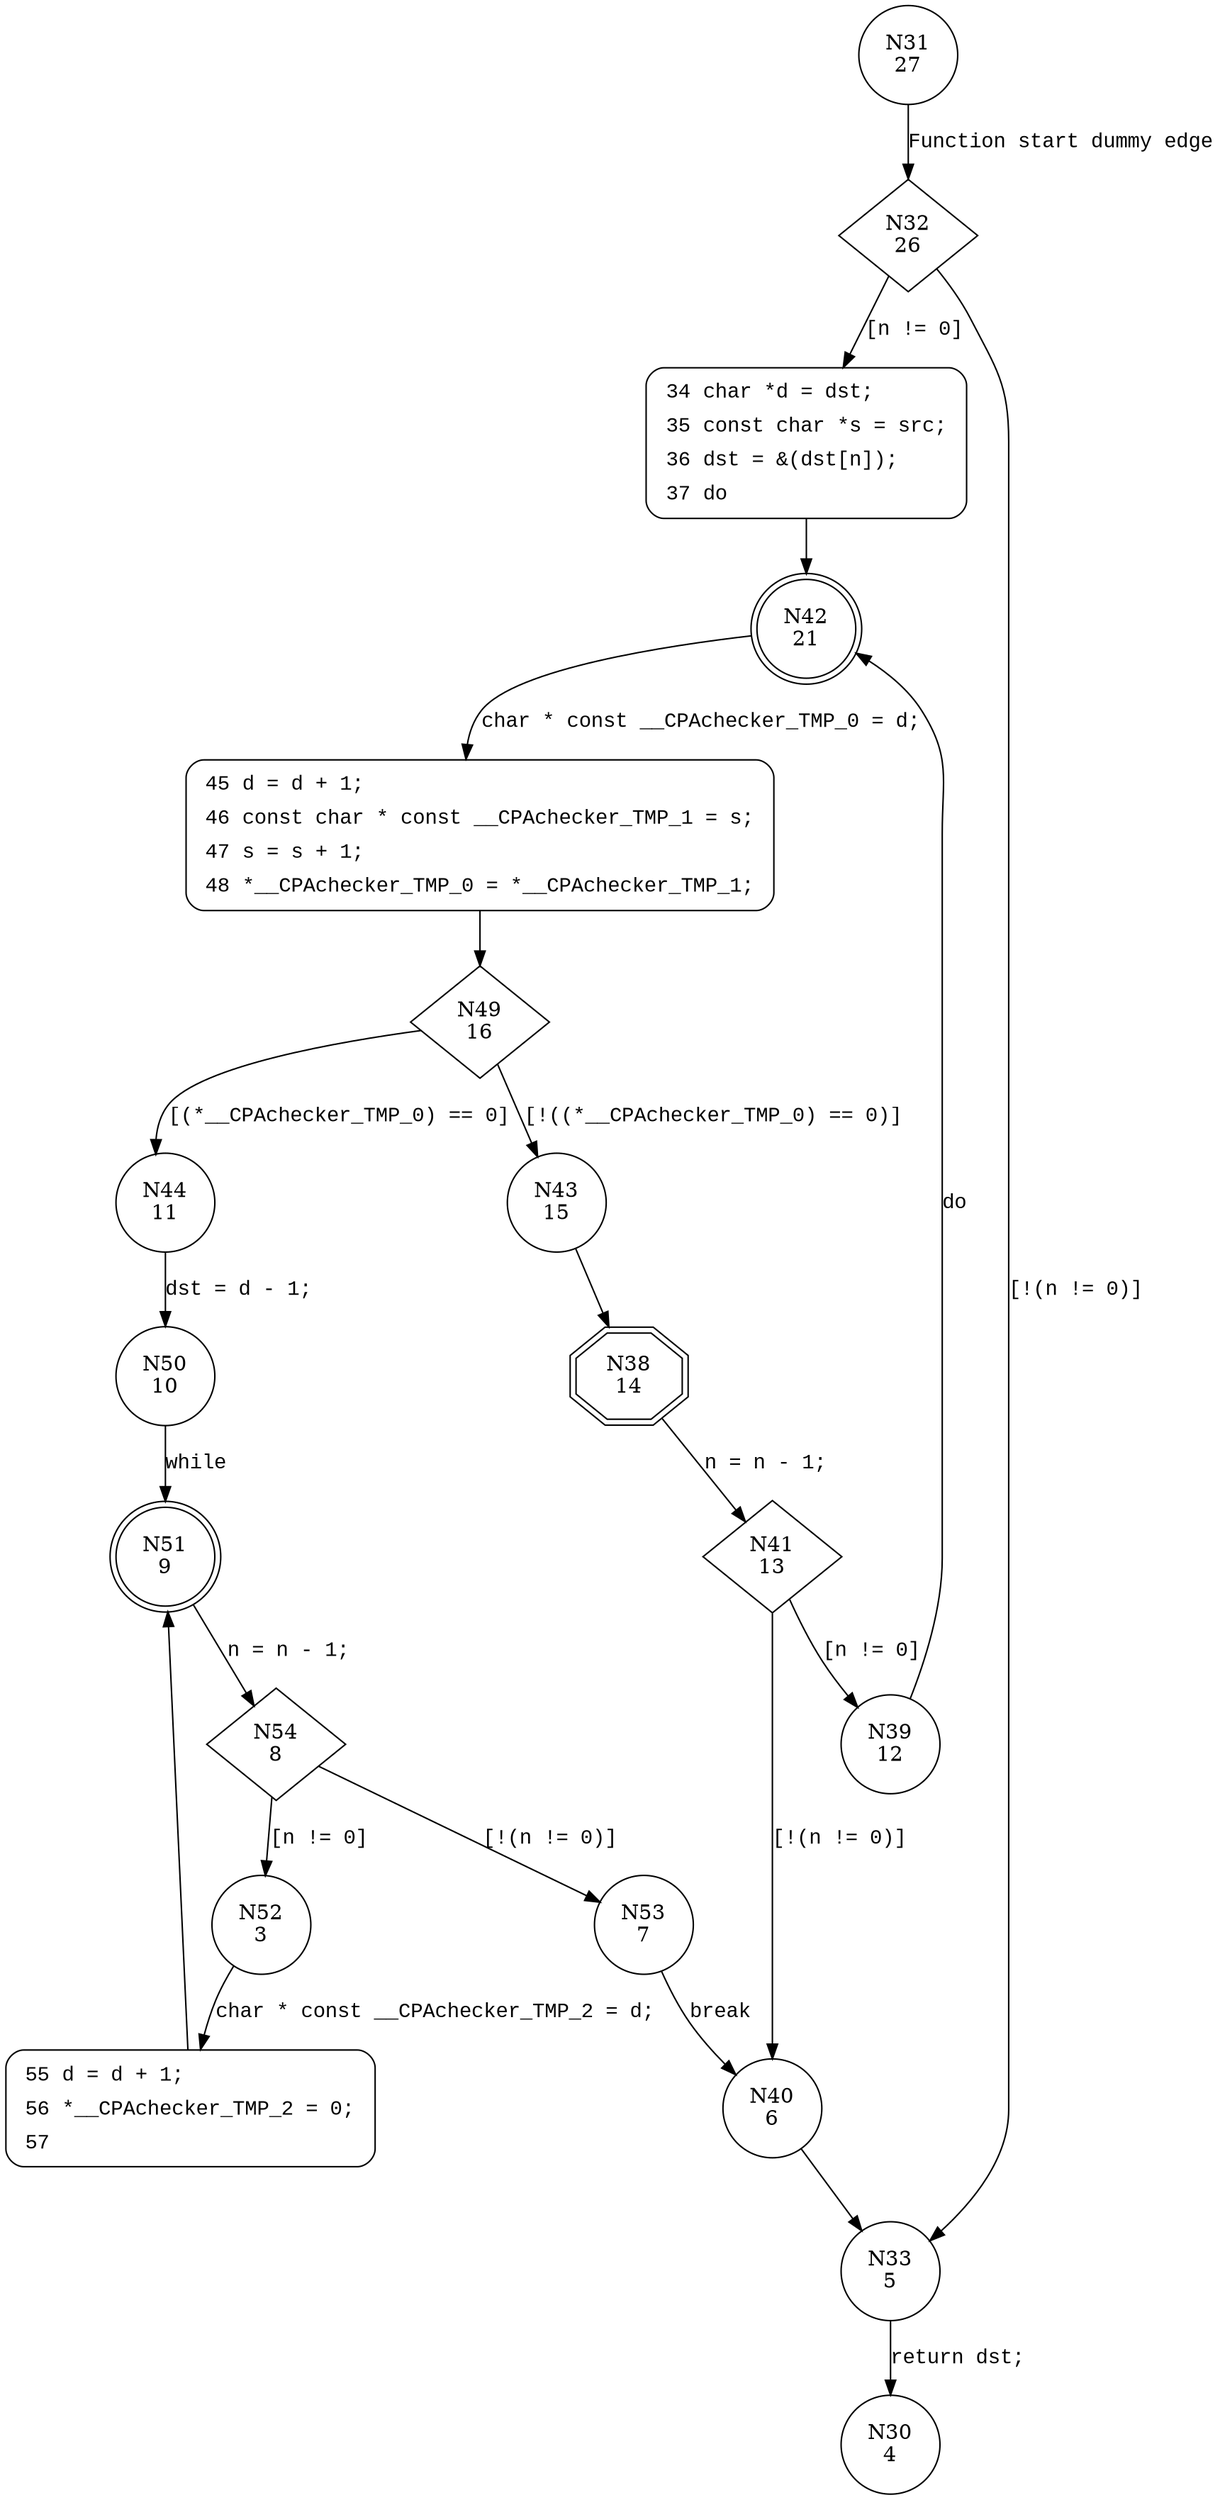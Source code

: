 digraph cstpncpy {
31 [shape="circle" label="N31\n27"]
32 [shape="diamond" label="N32\n26"]
34 [shape="circle" label="N34\n25"]
33 [shape="circle" label="N33\n5"]
30 [shape="circle" label="N30\n4"]
42 [shape="doublecircle" label="N42\n21"]
45 [shape="circle" label="N45\n20"]
49 [shape="diamond" label="N49\n16"]
44 [shape="circle" label="N44\n11"]
43 [shape="circle" label="N43\n15"]
38 [shape="doubleoctagon" label="N38\n14"]
41 [shape="diamond" label="N41\n13"]
39 [shape="circle" label="N39\n12"]
40 [shape="circle" label="N40\n6"]
50 [shape="circle" label="N50\n10"]
51 [shape="doublecircle" label="N51\n9"]
54 [shape="diamond" label="N54\n8"]
52 [shape="circle" label="N52\n3"]
53 [shape="circle" label="N53\n7"]
55 [shape="circle" label="N55\n2"]
34 [style="filled,bold" penwidth="1" fillcolor="white" fontname="Courier New" shape="Mrecord" label=<<table border="0" cellborder="0" cellpadding="3" bgcolor="white"><tr><td align="right">34</td><td align="left">char *d = dst;</td></tr><tr><td align="right">35</td><td align="left">const char *s = src;</td></tr><tr><td align="right">36</td><td align="left">dst = &amp;(dst[n]);</td></tr><tr><td align="right">37</td><td align="left">do</td></tr></table>>]
34 -> 42[label=""]
45 [style="filled,bold" penwidth="1" fillcolor="white" fontname="Courier New" shape="Mrecord" label=<<table border="0" cellborder="0" cellpadding="3" bgcolor="white"><tr><td align="right">45</td><td align="left">d = d + 1;</td></tr><tr><td align="right">46</td><td align="left">const char * const __CPAchecker_TMP_1 = s;</td></tr><tr><td align="right">47</td><td align="left">s = s + 1;</td></tr><tr><td align="right">48</td><td align="left">*__CPAchecker_TMP_0 = *__CPAchecker_TMP_1;</td></tr></table>>]
45 -> 49[label=""]
55 [style="filled,bold" penwidth="1" fillcolor="white" fontname="Courier New" shape="Mrecord" label=<<table border="0" cellborder="0" cellpadding="3" bgcolor="white"><tr><td align="right">55</td><td align="left">d = d + 1;</td></tr><tr><td align="right">56</td><td align="left">*__CPAchecker_TMP_2 = 0;</td></tr><tr><td align="right">57</td><td align="left"></td></tr></table>>]
55 -> 51[label=""]
31 -> 32 [label="Function start dummy edge" fontname="Courier New"]
32 -> 34 [label="[n != 0]" fontname="Courier New"]
32 -> 33 [label="[!(n != 0)]" fontname="Courier New"]
33 -> 30 [label="return dst;" fontname="Courier New"]
42 -> 45 [label="char * const __CPAchecker_TMP_0 = d;" fontname="Courier New"]
49 -> 44 [label="[(*__CPAchecker_TMP_0) == 0]" fontname="Courier New"]
49 -> 43 [label="[!((*__CPAchecker_TMP_0) == 0)]" fontname="Courier New"]
38 -> 41 [label="n = n - 1;" fontname="Courier New"]
41 -> 39 [label="[n != 0]" fontname="Courier New"]
41 -> 40 [label="[!(n != 0)]" fontname="Courier New"]
40 -> 33 [label="" fontname="Courier New"]
44 -> 50 [label="dst = d - 1;" fontname="Courier New"]
51 -> 54 [label="n = n - 1;" fontname="Courier New"]
54 -> 52 [label="[n != 0]" fontname="Courier New"]
54 -> 53 [label="[!(n != 0)]" fontname="Courier New"]
52 -> 55 [label="char * const __CPAchecker_TMP_2 = d;" fontname="Courier New"]
43 -> 38 [label="" fontname="Courier New"]
39 -> 42 [label="do" fontname="Courier New"]
50 -> 51 [label="while" fontname="Courier New"]
53 -> 40 [label="break" fontname="Courier New"]
}